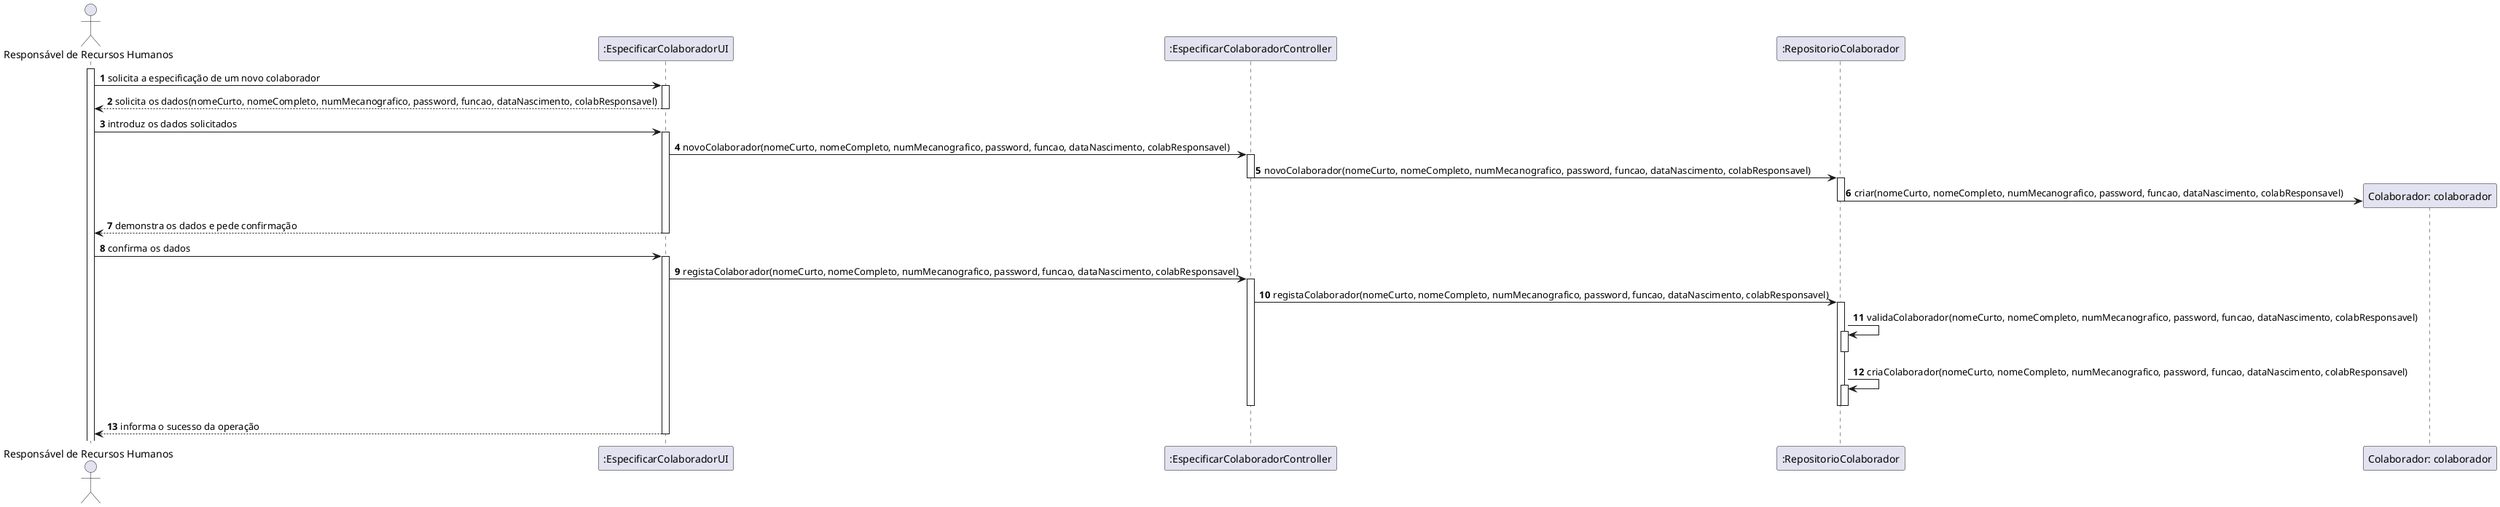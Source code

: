 @startuml

autonumber
actor "Responsável de Recursos Humanos" as rrh

participant ":EspecificarColaboradorUI" as ui
participant ":EspecificarColaboradorController" as ctrl
participant ":RepositorioColaborador" as repo
participant "Colaborador: colaborador" as colab

activate rrh

rrh -> ui : solicita a especificação de um novo colaborador

activate ui

ui --> rrh : solicita os dados(nomeCurto, nomeCompleto, numMecanografico, password, funcao, dataNascimento, colabResponsavel)

deactivate ui

rrh -> ui : introduz os dados solicitados 

activate ui

ui -> ctrl : novoColaborador(nomeCurto, nomeCompleto, numMecanografico, password, funcao, dataNascimento, colabResponsavel)

activate ctrl

ctrl -> repo : novoColaborador(nomeCurto, nomeCompleto, numMecanografico, password, funcao, dataNascimento, colabResponsavel)

deactivate ctrl

activate repo

repo -> colab ** :criar(nomeCurto, nomeCompleto, numMecanografico, password, funcao, dataNascimento, colabResponsavel)
  
deactivate repo


ui --> rrh : demonstra os dados e pede confirmação

deactivate ui

rrh -> ui : confirma os dados

activate ui

ui -> ctrl : registaColaborador(nomeCurto, nomeCompleto, numMecanografico, password, funcao, dataNascimento, colabResponsavel)
  
activate ctrl
  
ctrl -> repo:registaColaborador(nomeCurto, nomeCompleto, numMecanografico, password, funcao, dataNascimento, colabResponsavel)
  
activate repo
  
repo -> repo : validaColaborador(nomeCurto, nomeCompleto, numMecanografico, password, funcao, dataNascimento, colabResponsavel)
activate repo
deactivate repo

repo-> repo : criaColaborador(nomeCurto, nomeCompleto, numMecanografico, password, funcao, dataNascimento, colabResponsavel)
activate repo
deactivate repo
deactivate repo

deactivate ctrl

ui --> rrh : informa o sucesso da operação

deactivate ui

@enduml
